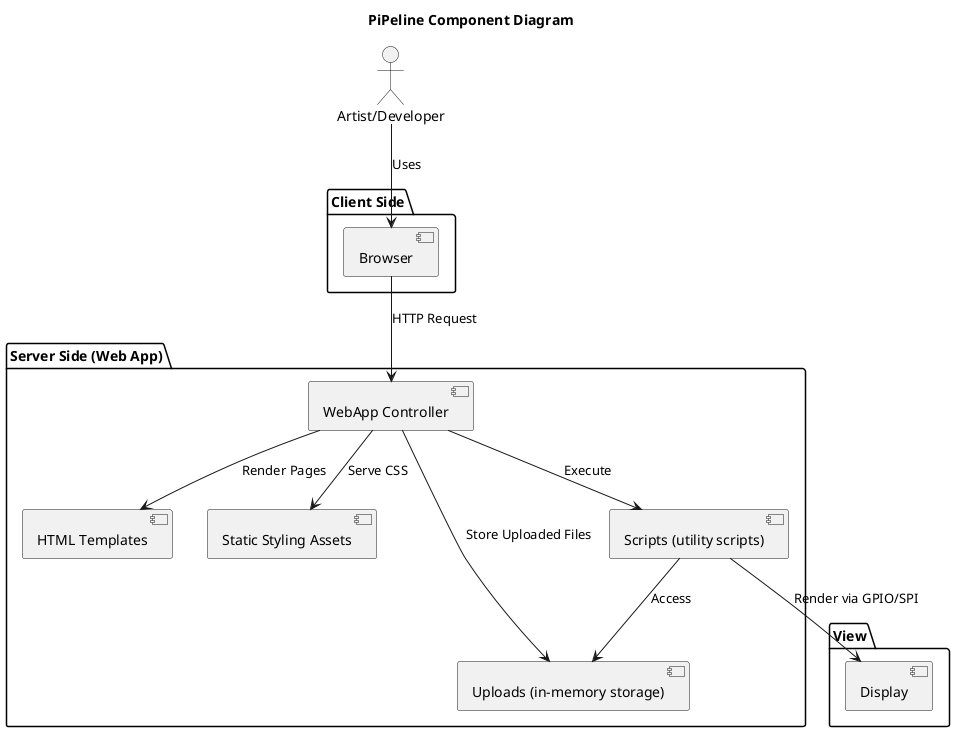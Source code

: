 @startuml
title PiPeline Component Diagram

actor User as "Artist/Developer"

package "Client Side" {
    [Browser]
}

package "Server Side (Web App)" {
    [WebApp Controller] --> [HTML Templates] : Render Pages
    [WebApp Controller] --> [Static Styling Assets] : Serve CSS
    [WebApp Controller] --> [Scripts (utility scripts)] : Execute
    [WebApp Controller] --> [Uploads (in-memory storage)]: Store Uploaded Files
}

package "View" {
    [Display]
}

User --> Browser : Uses
Browser --> [WebApp Controller] : HTTP Request
[Scripts (utility scripts)] --> [Uploads (in-memory storage)] : Access
[Scripts (utility scripts)] --> [Display] : Render via GPIO/SPI

@enduml
